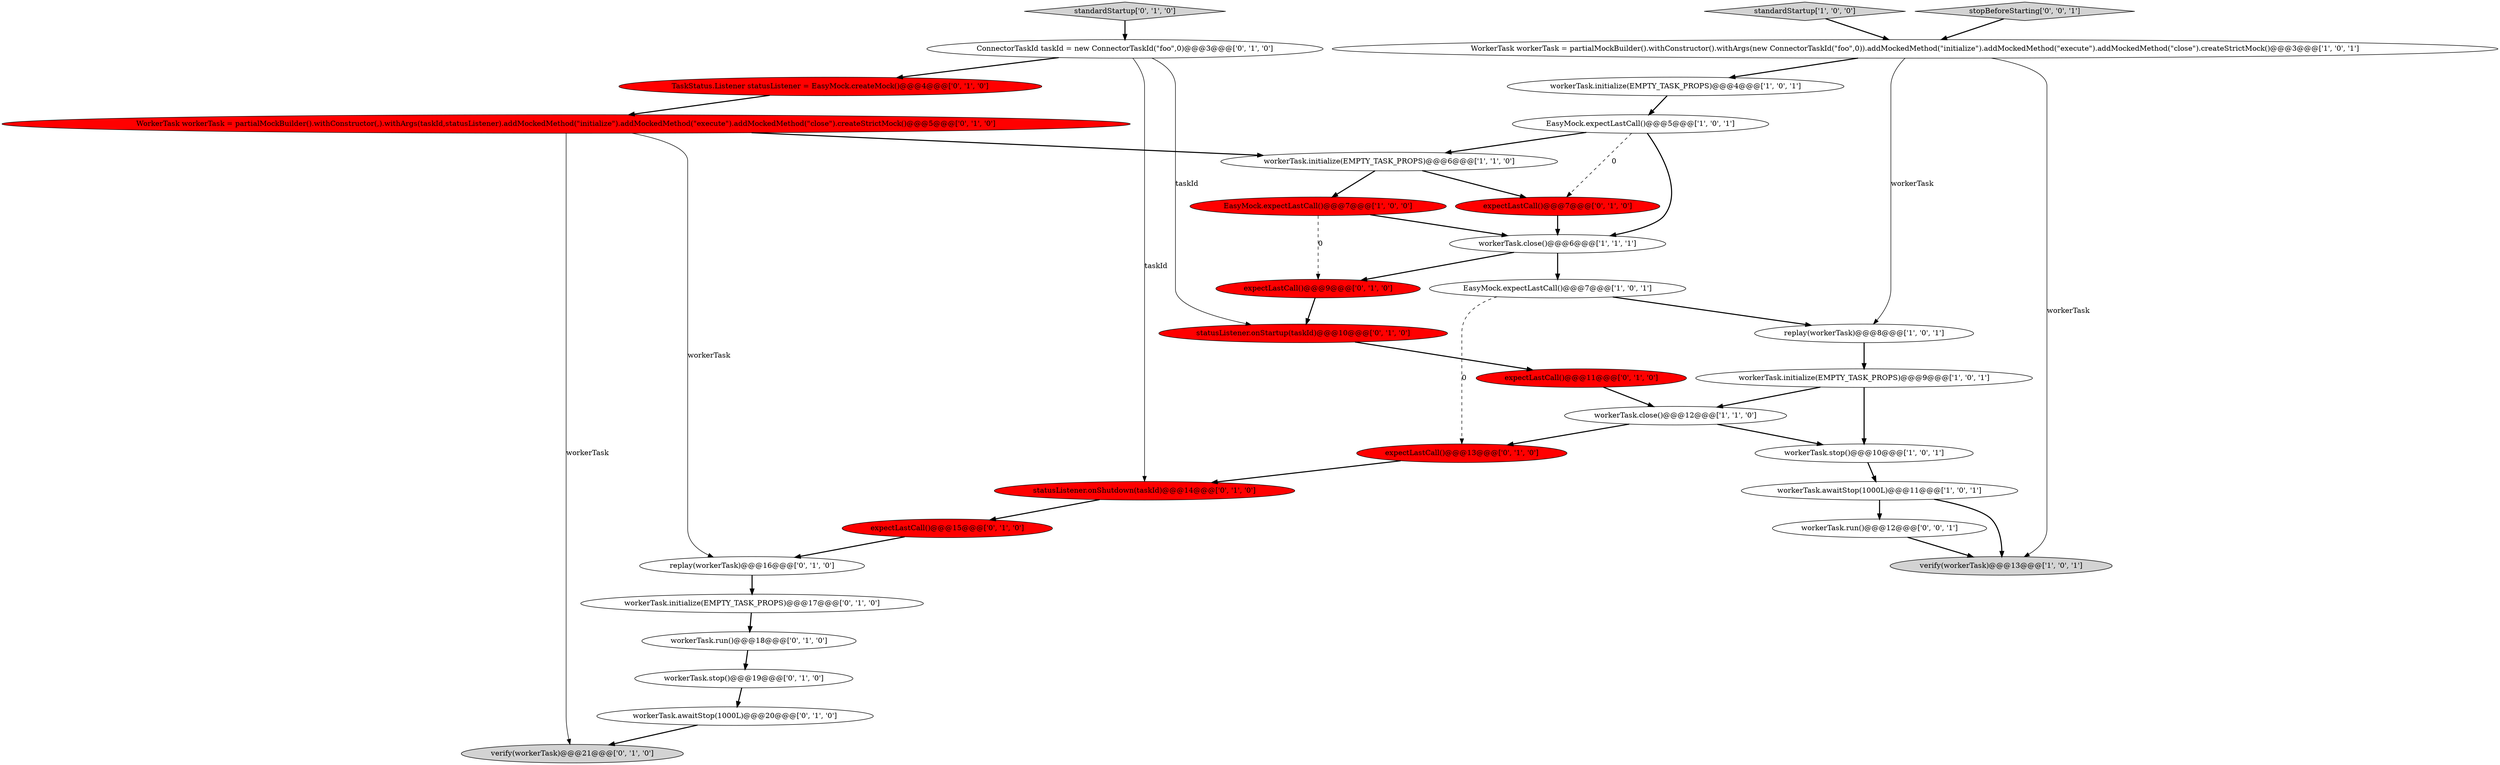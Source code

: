 digraph {
7 [style = filled, label = "EasyMock.expectLastCall()@@@5@@@['1', '0', '1']", fillcolor = white, shape = ellipse image = "AAA0AAABBB1BBB"];
6 [style = filled, label = "standardStartup['1', '0', '0']", fillcolor = lightgray, shape = diamond image = "AAA0AAABBB1BBB"];
32 [style = filled, label = "workerTask.run()@@@12@@@['0', '0', '1']", fillcolor = white, shape = ellipse image = "AAA0AAABBB3BBB"];
18 [style = filled, label = "standardStartup['0', '1', '0']", fillcolor = lightgray, shape = diamond image = "AAA0AAABBB2BBB"];
13 [style = filled, label = "verify(workerTask)@@@13@@@['1', '0', '1']", fillcolor = lightgray, shape = ellipse image = "AAA0AAABBB1BBB"];
9 [style = filled, label = "EasyMock.expectLastCall()@@@7@@@['1', '0', '0']", fillcolor = red, shape = ellipse image = "AAA1AAABBB1BBB"];
4 [style = filled, label = "workerTask.close()@@@6@@@['1', '1', '1']", fillcolor = white, shape = ellipse image = "AAA0AAABBB1BBB"];
0 [style = filled, label = "EasyMock.expectLastCall()@@@7@@@['1', '0', '1']", fillcolor = white, shape = ellipse image = "AAA0AAABBB1BBB"];
25 [style = filled, label = "statusListener.onStartup(taskId)@@@10@@@['0', '1', '0']", fillcolor = red, shape = ellipse image = "AAA1AAABBB2BBB"];
1 [style = filled, label = "workerTask.initialize(EMPTY_TASK_PROPS)@@@6@@@['1', '1', '0']", fillcolor = white, shape = ellipse image = "AAA0AAABBB1BBB"];
23 [style = filled, label = "verify(workerTask)@@@21@@@['0', '1', '0']", fillcolor = lightgray, shape = ellipse image = "AAA0AAABBB2BBB"];
3 [style = filled, label = "workerTask.awaitStop(1000L)@@@11@@@['1', '0', '1']", fillcolor = white, shape = ellipse image = "AAA0AAABBB1BBB"];
16 [style = filled, label = "statusListener.onShutdown(taskId)@@@14@@@['0', '1', '0']", fillcolor = red, shape = ellipse image = "AAA1AAABBB2BBB"];
21 [style = filled, label = "expectLastCall()@@@15@@@['0', '1', '0']", fillcolor = red, shape = ellipse image = "AAA1AAABBB2BBB"];
2 [style = filled, label = "WorkerTask workerTask = partialMockBuilder().withConstructor().withArgs(new ConnectorTaskId(\"foo\",0)).addMockedMethod(\"initialize\").addMockedMethod(\"execute\").addMockedMethod(\"close\").createStrictMock()@@@3@@@['1', '0', '1']", fillcolor = white, shape = ellipse image = "AAA0AAABBB1BBB"];
14 [style = filled, label = "expectLastCall()@@@13@@@['0', '1', '0']", fillcolor = red, shape = ellipse image = "AAA1AAABBB2BBB"];
28 [style = filled, label = "WorkerTask workerTask = partialMockBuilder().withConstructor(,).withArgs(taskId,statusListener).addMockedMethod(\"initialize\").addMockedMethod(\"execute\").addMockedMethod(\"close\").createStrictMock()@@@5@@@['0', '1', '0']", fillcolor = red, shape = ellipse image = "AAA1AAABBB2BBB"];
11 [style = filled, label = "workerTask.initialize(EMPTY_TASK_PROPS)@@@9@@@['1', '0', '1']", fillcolor = white, shape = ellipse image = "AAA0AAABBB1BBB"];
29 [style = filled, label = "workerTask.stop()@@@19@@@['0', '1', '0']", fillcolor = white, shape = ellipse image = "AAA0AAABBB2BBB"];
24 [style = filled, label = "TaskStatus.Listener statusListener = EasyMock.createMock()@@@4@@@['0', '1', '0']", fillcolor = red, shape = ellipse image = "AAA1AAABBB2BBB"];
15 [style = filled, label = "expectLastCall()@@@7@@@['0', '1', '0']", fillcolor = red, shape = ellipse image = "AAA1AAABBB2BBB"];
8 [style = filled, label = "workerTask.initialize(EMPTY_TASK_PROPS)@@@4@@@['1', '0', '1']", fillcolor = white, shape = ellipse image = "AAA0AAABBB1BBB"];
26 [style = filled, label = "workerTask.initialize(EMPTY_TASK_PROPS)@@@17@@@['0', '1', '0']", fillcolor = white, shape = ellipse image = "AAA0AAABBB2BBB"];
17 [style = filled, label = "workerTask.run()@@@18@@@['0', '1', '0']", fillcolor = white, shape = ellipse image = "AAA0AAABBB2BBB"];
5 [style = filled, label = "workerTask.close()@@@12@@@['1', '1', '0']", fillcolor = white, shape = ellipse image = "AAA0AAABBB1BBB"];
12 [style = filled, label = "workerTask.stop()@@@10@@@['1', '0', '1']", fillcolor = white, shape = ellipse image = "AAA0AAABBB1BBB"];
27 [style = filled, label = "workerTask.awaitStop(1000L)@@@20@@@['0', '1', '0']", fillcolor = white, shape = ellipse image = "AAA0AAABBB2BBB"];
30 [style = filled, label = "ConnectorTaskId taskId = new ConnectorTaskId(\"foo\",0)@@@3@@@['0', '1', '0']", fillcolor = white, shape = ellipse image = "AAA0AAABBB2BBB"];
22 [style = filled, label = "expectLastCall()@@@11@@@['0', '1', '0']", fillcolor = red, shape = ellipse image = "AAA1AAABBB2BBB"];
31 [style = filled, label = "stopBeforeStarting['0', '0', '1']", fillcolor = lightgray, shape = diamond image = "AAA0AAABBB3BBB"];
19 [style = filled, label = "expectLastCall()@@@9@@@['0', '1', '0']", fillcolor = red, shape = ellipse image = "AAA1AAABBB2BBB"];
20 [style = filled, label = "replay(workerTask)@@@16@@@['0', '1', '0']", fillcolor = white, shape = ellipse image = "AAA0AAABBB2BBB"];
10 [style = filled, label = "replay(workerTask)@@@8@@@['1', '0', '1']", fillcolor = white, shape = ellipse image = "AAA0AAABBB1BBB"];
14->16 [style = bold, label=""];
2->13 [style = solid, label="workerTask"];
24->28 [style = bold, label=""];
30->24 [style = bold, label=""];
7->1 [style = bold, label=""];
30->25 [style = solid, label="taskId"];
25->22 [style = bold, label=""];
26->17 [style = bold, label=""];
20->26 [style = bold, label=""];
1->15 [style = bold, label=""];
9->4 [style = bold, label=""];
4->19 [style = bold, label=""];
28->20 [style = solid, label="workerTask"];
18->30 [style = bold, label=""];
31->2 [style = bold, label=""];
11->12 [style = bold, label=""];
28->1 [style = bold, label=""];
7->4 [style = bold, label=""];
5->14 [style = bold, label=""];
2->10 [style = solid, label="workerTask"];
22->5 [style = bold, label=""];
19->25 [style = bold, label=""];
1->9 [style = bold, label=""];
4->0 [style = bold, label=""];
8->7 [style = bold, label=""];
6->2 [style = bold, label=""];
9->19 [style = dashed, label="0"];
0->14 [style = dashed, label="0"];
29->27 [style = bold, label=""];
11->5 [style = bold, label=""];
0->10 [style = bold, label=""];
21->20 [style = bold, label=""];
28->23 [style = solid, label="workerTask"];
5->12 [style = bold, label=""];
16->21 [style = bold, label=""];
15->4 [style = bold, label=""];
7->15 [style = dashed, label="0"];
3->13 [style = bold, label=""];
27->23 [style = bold, label=""];
12->3 [style = bold, label=""];
30->16 [style = solid, label="taskId"];
32->13 [style = bold, label=""];
3->32 [style = bold, label=""];
17->29 [style = bold, label=""];
2->8 [style = bold, label=""];
10->11 [style = bold, label=""];
}
